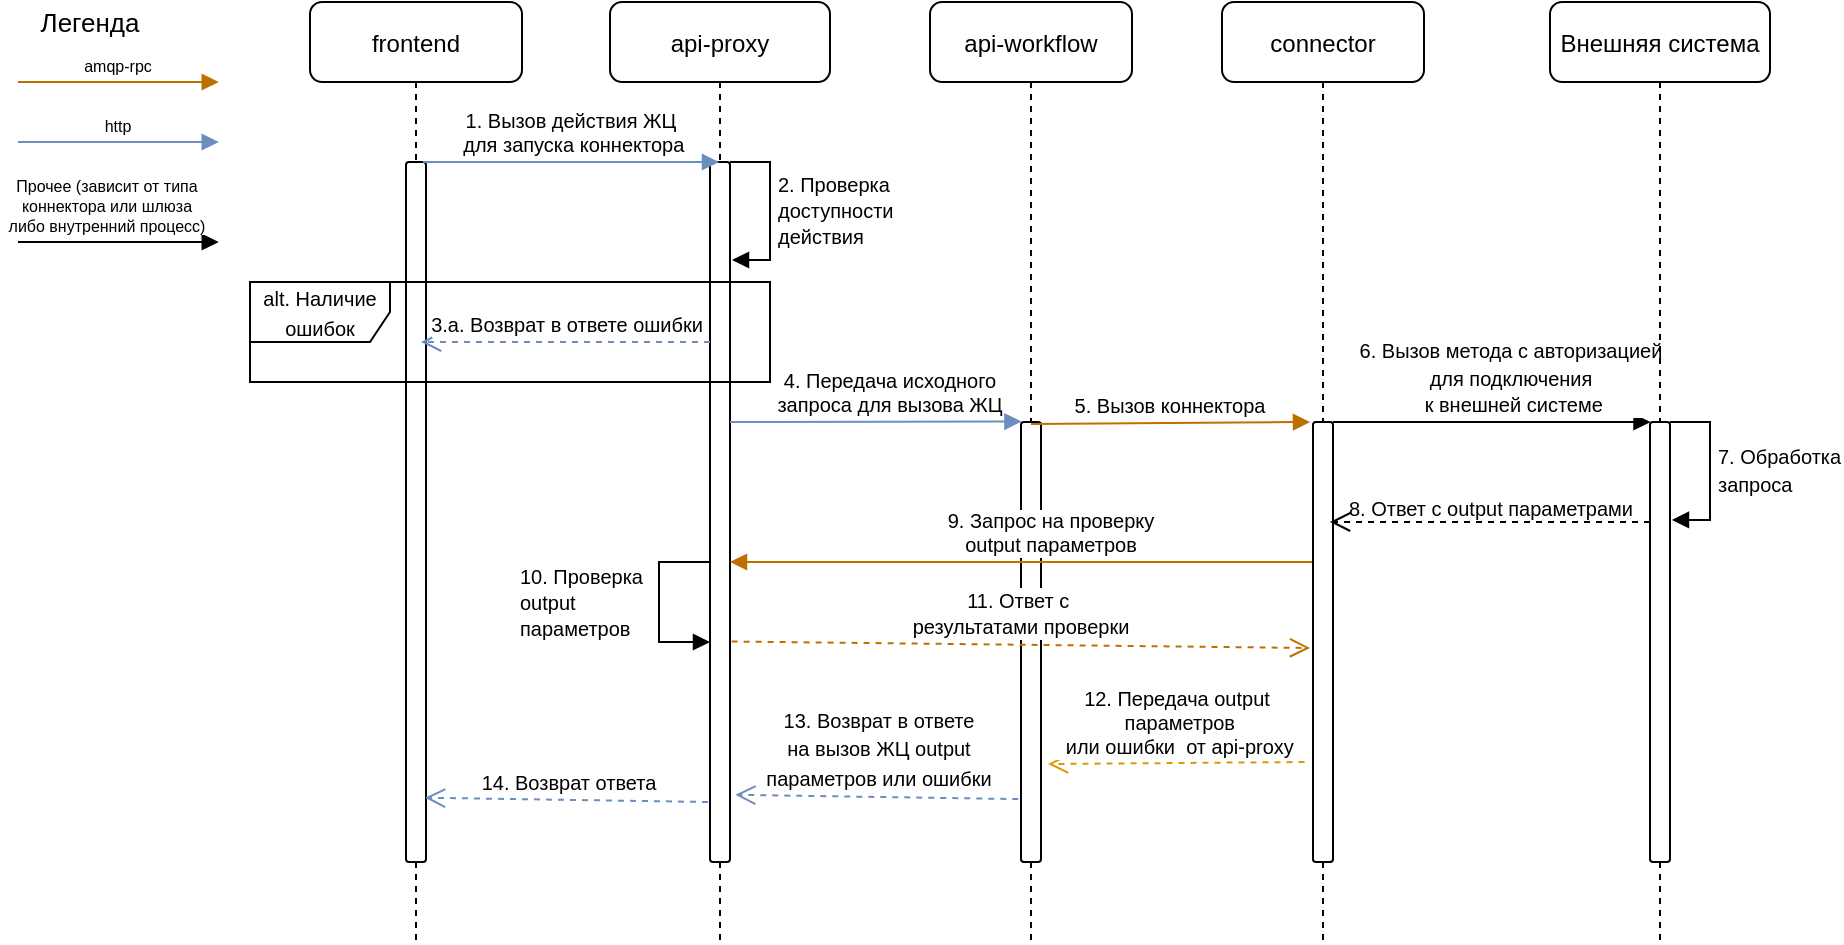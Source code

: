 <mxfile version="21.6.8" type="github">
  <diagram id="diHue1xjM9dKSyUA_bX2" name="Страница 1">
    <mxGraphModel dx="1136" dy="-1744" grid="1" gridSize="10" guides="1" tooltips="1" connect="1" arrows="1" fold="1" page="1" pageScale="1" pageWidth="827" pageHeight="1169" math="0" shadow="0">
      <root>
        <mxCell id="0" />
        <mxCell id="1" parent="0" />
        <mxCell id="DBqBX5XTg0c57IkKPr6O-16" value="amqp-rpc" style="verticalAlign=bottom;endArrow=block;shadow=0;strokeWidth=1;fontSize=8;entryX=-0.033;entryY=0.001;entryDx=0;entryDy=0;entryPerimeter=0;fillColor=#f0a30a;strokeColor=#BD7000;" parent="1" edge="1">
          <mxGeometry relative="1" as="geometry">
            <mxPoint x="10" y="2400" as="sourcePoint" />
            <mxPoint x="110.37" y="2400" as="targetPoint" />
          </mxGeometry>
        </mxCell>
        <mxCell id="DBqBX5XTg0c57IkKPr6O-17" value="http" style="verticalAlign=bottom;endArrow=block;shadow=0;strokeWidth=1;fontSize=8;entryX=-0.033;entryY=0.001;entryDx=0;entryDy=0;entryPerimeter=0;gradientColor=#7ea6e0;fillColor=#dae8fc;strokeColor=#6c8ebf;" parent="1" edge="1">
          <mxGeometry relative="1" as="geometry">
            <mxPoint x="10" y="2430" as="sourcePoint" />
            <mxPoint x="110.37" y="2430" as="targetPoint" />
          </mxGeometry>
        </mxCell>
        <mxCell id="DBqBX5XTg0c57IkKPr6O-18" value="Прочее (зависит от типа &#xa;коннектора или шлюза&#xa; либо внутренний процесс) " style="verticalAlign=bottom;endArrow=block;shadow=0;strokeWidth=1;fontSize=8;entryX=-0.033;entryY=0.001;entryDx=0;entryDy=0;entryPerimeter=0;" parent="1" edge="1">
          <mxGeometry x="-0.115" relative="1" as="geometry">
            <mxPoint x="10" y="2480" as="sourcePoint" />
            <mxPoint x="110.37" y="2480" as="targetPoint" />
            <mxPoint as="offset" />
          </mxGeometry>
        </mxCell>
        <mxCell id="DBqBX5XTg0c57IkKPr6O-19" value="Легенда" style="text;html=1;strokeColor=none;fillColor=none;align=center;verticalAlign=middle;whiteSpace=wrap;rounded=0;fontSize=13;" parent="1" vertex="1">
          <mxGeometry x="26" y="2360" width="40" height="20" as="geometry" />
        </mxCell>
        <mxCell id="DBqBX5XTg0c57IkKPr6O-21" value="frontend" style="shape=umlLifeline;perimeter=lifelinePerimeter;container=1;collapsible=0;recursiveResize=0;rounded=1;shadow=0;strokeWidth=1;fontSize=12;" parent="1" vertex="1">
          <mxGeometry x="156" y="2360" width="106" height="470" as="geometry" />
        </mxCell>
        <mxCell id="DBqBX5XTg0c57IkKPr6O-22" value="" style="points=[];perimeter=orthogonalPerimeter;rounded=1;shadow=0;strokeWidth=1;" parent="DBqBX5XTg0c57IkKPr6O-21" vertex="1">
          <mxGeometry x="48" y="80" width="10" height="350" as="geometry" />
        </mxCell>
        <mxCell id="DBqBX5XTg0c57IkKPr6O-23" value="api-proxy" style="shape=umlLifeline;perimeter=lifelinePerimeter;container=1;collapsible=0;recursiveResize=0;rounded=1;shadow=0;strokeWidth=1;" parent="1" vertex="1">
          <mxGeometry x="306" y="2360" width="110" height="470" as="geometry" />
        </mxCell>
        <mxCell id="DBqBX5XTg0c57IkKPr6O-24" value="" style="points=[];perimeter=orthogonalPerimeter;rounded=1;shadow=0;strokeWidth=1;" parent="DBqBX5XTg0c57IkKPr6O-23" vertex="1">
          <mxGeometry x="50" y="80" width="10" height="350" as="geometry" />
        </mxCell>
        <mxCell id="DBqBX5XTg0c57IkKPr6O-25" value="&lt;font style=&quot;font-size: 10px&quot;&gt;2. Проверка &lt;br&gt;доступности &lt;br&gt;действия&lt;br&gt;&lt;/font&gt;" style="html=1;align=left;spacingLeft=2;endArrow=block;rounded=1;edgeStyle=orthogonalEdgeStyle;curved=0;rounded=0;exitX=1.002;exitY=0.431;exitDx=0;exitDy=0;exitPerimeter=0;" parent="DBqBX5XTg0c57IkKPr6O-23" edge="1">
          <mxGeometry relative="1" as="geometry">
            <mxPoint x="60" y="80" as="sourcePoint" />
            <Array as="points">
              <mxPoint x="80" y="80" />
              <mxPoint x="80" y="129" />
            </Array>
            <mxPoint x="61" y="129" as="targetPoint" />
          </mxGeometry>
        </mxCell>
        <mxCell id="DBqBX5XTg0c57IkKPr6O-26" value="&lt;font style=&quot;font-size: 10px&quot;&gt;10. Проверка&lt;br&gt;output &lt;br&gt;параметров&lt;/font&gt;" style="html=1;align=left;spacingLeft=2;endArrow=block;rounded=1;edgeStyle=orthogonalEdgeStyle;curved=0;rounded=0;exitX=-0.026;exitY=0.355;exitDx=0;exitDy=0;exitPerimeter=0;entryX=0.012;entryY=0.449;entryDx=0;entryDy=0;entryPerimeter=0;" parent="DBqBX5XTg0c57IkKPr6O-23" edge="1">
          <mxGeometry y="-74" relative="1" as="geometry">
            <mxPoint x="50" y="280" as="sourcePoint" />
            <Array as="points">
              <mxPoint x="24.5" y="280" />
              <mxPoint x="24.5" y="320" />
            </Array>
            <mxPoint x="50" y="320" as="targetPoint" />
            <mxPoint as="offset" />
          </mxGeometry>
        </mxCell>
        <mxCell id="DBqBX5XTg0c57IkKPr6O-27" value="api-workflow" style="shape=umlLifeline;perimeter=lifelinePerimeter;container=1;collapsible=0;recursiveResize=0;rounded=1;shadow=0;strokeWidth=1;size=40;" parent="1" vertex="1">
          <mxGeometry x="466" y="2360" width="101" height="470" as="geometry" />
        </mxCell>
        <mxCell id="DBqBX5XTg0c57IkKPr6O-28" value="" style="points=[];perimeter=orthogonalPerimeter;rounded=1;shadow=0;strokeWidth=1;" parent="DBqBX5XTg0c57IkKPr6O-27" vertex="1">
          <mxGeometry x="45.5" y="210" width="10" height="220" as="geometry" />
        </mxCell>
        <mxCell id="DBqBX5XTg0c57IkKPr6O-29" value="9. Запрос на проверку&lt;br&gt;output параметров" style="html=1;verticalAlign=bottom;endArrow=block;fontSize=10;gradientColor=#ffa500;fillColor=#ffcd28;strokeColor=#BD7000;" parent="DBqBX5XTg0c57IkKPr6O-27" edge="1">
          <mxGeometry x="-0.097" width="80" relative="1" as="geometry">
            <mxPoint x="192" y="280" as="sourcePoint" />
            <mxPoint x="-100" y="280" as="targetPoint" />
            <mxPoint as="offset" />
          </mxGeometry>
        </mxCell>
        <mxCell id="DBqBX5XTg0c57IkKPr6O-30" value="connector" style="shape=umlLifeline;perimeter=lifelinePerimeter;container=1;collapsible=0;recursiveResize=0;rounded=1;shadow=0;strokeWidth=1;" parent="1" vertex="1">
          <mxGeometry x="612" y="2360" width="101" height="470" as="geometry" />
        </mxCell>
        <mxCell id="DBqBX5XTg0c57IkKPr6O-31" value="" style="points=[];perimeter=orthogonalPerimeter;rounded=1;shadow=0;strokeWidth=1;" parent="DBqBX5XTg0c57IkKPr6O-30" vertex="1">
          <mxGeometry x="45.5" y="210" width="10" height="220" as="geometry" />
        </mxCell>
        <mxCell id="DBqBX5XTg0c57IkKPr6O-32" value="&lt;font style=&quot;font-size: 10px&quot;&gt;6.&amp;nbsp;Вызов метода с авторизацией&lt;br style=&quot;padding: 0px ; margin: 0px&quot;&gt;для подключения&lt;br&gt;&amp;nbsp;к внешней системе&lt;/font&gt;" style="html=1;verticalAlign=bottom;endArrow=block;edgeStyle=elbowEdgeStyle;elbow=vertical;curved=0;rounded=1;exitX=1.014;exitY=0.2;exitDx=0;exitDy=0;exitPerimeter=0;entryX=0.025;entryY=0;entryDx=0;entryDy=0;entryPerimeter=0;" parent="DBqBX5XTg0c57IkKPr6O-30" target="DBqBX5XTg0c57IkKPr6O-34" edge="1">
          <mxGeometry x="0.115" width="80" relative="1" as="geometry">
            <mxPoint x="55.5" y="210" as="sourcePoint" />
            <mxPoint x="210.15" y="212.34" as="targetPoint" />
            <mxPoint as="offset" />
          </mxGeometry>
        </mxCell>
        <mxCell id="DBqBX5XTg0c57IkKPr6O-33" value="Внешняя система" style="shape=umlLifeline;perimeter=lifelinePerimeter;container=1;collapsible=0;recursiveResize=0;rounded=1;shadow=0;strokeWidth=1;" parent="1" vertex="1">
          <mxGeometry x="776" y="2360" width="110" height="470" as="geometry" />
        </mxCell>
        <mxCell id="DBqBX5XTg0c57IkKPr6O-34" value="" style="points=[];perimeter=orthogonalPerimeter;rounded=1;shadow=0;strokeWidth=1;" parent="DBqBX5XTg0c57IkKPr6O-33" vertex="1">
          <mxGeometry x="50" y="210" width="10" height="220" as="geometry" />
        </mxCell>
        <mxCell id="DBqBX5XTg0c57IkKPr6O-35" value="&lt;font style=&quot;font-size: 10px&quot;&gt;7. Обработка &lt;br&gt;запроса&lt;/font&gt;" style="html=1;align=left;spacingLeft=2;endArrow=block;rounded=1;edgeStyle=orthogonalEdgeStyle;curved=0;rounded=0;exitX=1.002;exitY=0.431;exitDx=0;exitDy=0;exitPerimeter=0;" parent="DBqBX5XTg0c57IkKPr6O-33" edge="1">
          <mxGeometry relative="1" as="geometry">
            <mxPoint x="60" y="210.0" as="sourcePoint" />
            <Array as="points">
              <mxPoint x="80" y="210" />
              <mxPoint x="80" y="259" />
            </Array>
            <mxPoint x="60.98" y="258.98" as="targetPoint" />
          </mxGeometry>
        </mxCell>
        <mxCell id="DBqBX5XTg0c57IkKPr6O-36" value="" style="html=1;verticalAlign=bottom;endArrow=open;dashed=1;endSize=8;" parent="DBqBX5XTg0c57IkKPr6O-33" edge="1">
          <mxGeometry relative="1" as="geometry">
            <mxPoint x="50.0" y="260" as="sourcePoint" />
            <mxPoint x="-110" y="260" as="targetPoint" />
            <Array as="points" />
          </mxGeometry>
        </mxCell>
        <mxCell id="DBqBX5XTg0c57IkKPr6O-37" value="1. Вызов действия ЖЦ&#xa; для запуска коннектора" style="verticalAlign=bottom;endArrow=block;shadow=0;strokeWidth=1;fontSize=10;gradientColor=#7ea6e0;fillColor=#dae8fc;strokeColor=#6c8ebf;" parent="1" target="DBqBX5XTg0c57IkKPr6O-23" edge="1">
          <mxGeometry x="-0.002" relative="1" as="geometry">
            <mxPoint x="212.5" y="2440" as="sourcePoint" />
            <mxPoint x="316" y="2440" as="targetPoint" />
            <mxPoint as="offset" />
          </mxGeometry>
        </mxCell>
        <mxCell id="DBqBX5XTg0c57IkKPr6O-38" value="&lt;font style=&quot;font-size: 10px;&quot;&gt;alt. Наличие ошибок&lt;/font&gt;" style="shape=umlFrame;whiteSpace=wrap;html=1;pointerEvents=0;width=70;height=30;rounded=1;" parent="1" vertex="1">
          <mxGeometry x="126" y="2500" width="260" height="50" as="geometry" />
        </mxCell>
        <mxCell id="DBqBX5XTg0c57IkKPr6O-39" value="&lt;span style=&quot;font-size: 10px&quot;&gt;3.а. Возврат в ответе ошибки&lt;/span&gt;" style="html=1;verticalAlign=bottom;endArrow=open;dashed=1;endSize=8;fontSize=12;gradientColor=#7ea6e0;fillColor=#dae8fc;strokeColor=#6c8ebf;" parent="1" edge="1">
          <mxGeometry relative="1" as="geometry">
            <mxPoint x="356" y="2530" as="sourcePoint" />
            <mxPoint x="211.5" y="2530" as="targetPoint" />
          </mxGeometry>
        </mxCell>
        <mxCell id="DBqBX5XTg0c57IkKPr6O-40" value="4. Передача исходного &#xa;запроса для вызова ЖЦ" style="verticalAlign=bottom;endArrow=block;shadow=0;strokeWidth=1;fontSize=10;gradientColor=#7ea6e0;fillColor=#dae8fc;strokeColor=#6c8ebf;entryX=0.021;entryY=-0.001;entryDx=0;entryDy=0;entryPerimeter=0;" parent="1" target="DBqBX5XTg0c57IkKPr6O-28" edge="1">
          <mxGeometry x="0.098" relative="1" as="geometry">
            <mxPoint x="366" y="2570" as="sourcePoint" />
            <mxPoint x="496" y="2570" as="targetPoint" />
            <mxPoint as="offset" />
          </mxGeometry>
        </mxCell>
        <mxCell id="DBqBX5XTg0c57IkKPr6O-41" value="5. Вызов коннектора" style="verticalAlign=bottom;endArrow=block;shadow=0;strokeWidth=1;fontSize=10;exitX=1.015;exitY=0.134;exitDx=0;exitDy=0;exitPerimeter=0;fillColor=#f0a30a;strokeColor=#BD7000;" parent="1" edge="1">
          <mxGeometry x="-0.001" relative="1" as="geometry">
            <mxPoint x="516.5" y="2571" as="sourcePoint" />
            <mxPoint x="656" y="2570" as="targetPoint" />
            <mxPoint as="offset" />
          </mxGeometry>
        </mxCell>
        <mxCell id="DBqBX5XTg0c57IkKPr6O-42" value="&lt;font style=&quot;font-size: 10px&quot;&gt;8. Ответ с output параметрами&lt;/font&gt;" style="text;html=1;align=center;verticalAlign=middle;resizable=0;points=[];autosize=1;strokeColor=none;fillColor=none;rounded=1;" parent="1" vertex="1">
          <mxGeometry x="666" y="2603" width="160" height="20" as="geometry" />
        </mxCell>
        <mxCell id="DBqBX5XTg0c57IkKPr6O-43" value="&lt;span style=&quot;font-size: 10px&quot;&gt;11. Ответ с&amp;nbsp;&lt;/span&gt;&lt;br style=&quot;font-size: 10px&quot;&gt;&lt;span style=&quot;font-size: 10px&quot;&gt;результатами проверки&lt;/span&gt;" style="html=1;verticalAlign=bottom;endArrow=open;dashed=1;endSize=8;gradientColor=#ffa500;fillColor=#ffcd28;strokeColor=#BD7000;exitX=1.081;exitY=0.685;exitDx=0;exitDy=0;exitPerimeter=0;" parent="1" source="DBqBX5XTg0c57IkKPr6O-24" edge="1">
          <mxGeometry relative="1" as="geometry">
            <mxPoint x="506" y="2810" as="sourcePoint" />
            <mxPoint x="656" y="2683" as="targetPoint" />
          </mxGeometry>
        </mxCell>
        <mxCell id="DBqBX5XTg0c57IkKPr6O-44" value="&lt;font style=&quot;font-size: 10px&quot;&gt;12. Передача&amp;nbsp;output&lt;br&gt;&amp;nbsp;параметров&lt;br&gt;&amp;nbsp; или ошибки&amp;nbsp;&amp;nbsp;от api-proxy&amp;nbsp;&lt;/font&gt;" style="html=1;verticalAlign=bottom;endArrow=open;dashed=1;endSize=8;fontSize=10;gradientColor=#ffa500;fillColor=#ffcd28;strokeColor=#d79b00;" parent="1" edge="1">
          <mxGeometry x="0.003" relative="1" as="geometry">
            <mxPoint x="653.25" y="2740" as="sourcePoint" />
            <mxPoint x="525" y="2741" as="targetPoint" />
            <Array as="points" />
            <mxPoint as="offset" />
          </mxGeometry>
        </mxCell>
        <mxCell id="DBqBX5XTg0c57IkKPr6O-45" value="&lt;font style=&quot;font-size: 10px&quot;&gt;13. Возврат в ответе &lt;br&gt;на вызов ЖЦ output&lt;br&gt;параметров или ошибки&lt;br&gt;&lt;/font&gt;" style="html=1;verticalAlign=bottom;endArrow=open;dashed=1;endSize=8;fontSize=12;gradientColor=#7ea6e0;fillColor=#dae8fc;strokeColor=#6c8ebf;exitX=-0.136;exitY=0.857;exitDx=0;exitDy=0;exitPerimeter=0;entryX=1.267;entryY=0.904;entryDx=0;entryDy=0;entryPerimeter=0;" parent="1" source="DBqBX5XTg0c57IkKPr6O-28" target="DBqBX5XTg0c57IkKPr6O-24" edge="1">
          <mxGeometry x="-0.005" relative="1" as="geometry">
            <mxPoint x="504" y="2760" as="sourcePoint" />
            <mxPoint x="366.0" y="2760" as="targetPoint" />
            <mxPoint as="offset" />
          </mxGeometry>
        </mxCell>
        <mxCell id="DBqBX5XTg0c57IkKPr6O-46" value="&lt;font style=&quot;font-size: 10px&quot;&gt;14. Возврат ответа&lt;br&gt;&lt;/font&gt;" style="html=1;verticalAlign=bottom;endArrow=open;dashed=1;endSize=8;fontSize=12;gradientColor=#7ea6e0;fillColor=#dae8fc;strokeColor=#6c8ebf;exitX=-0.136;exitY=0.857;exitDx=0;exitDy=0;exitPerimeter=0;entryX=1.267;entryY=0.904;entryDx=0;entryDy=0;entryPerimeter=0;" parent="1" edge="1">
          <mxGeometry x="-0.005" relative="1" as="geometry">
            <mxPoint x="355" y="2760" as="sourcePoint" />
            <mxPoint x="213.53" y="2757.86" as="targetPoint" />
            <mxPoint as="offset" />
          </mxGeometry>
        </mxCell>
      </root>
    </mxGraphModel>
  </diagram>
</mxfile>
